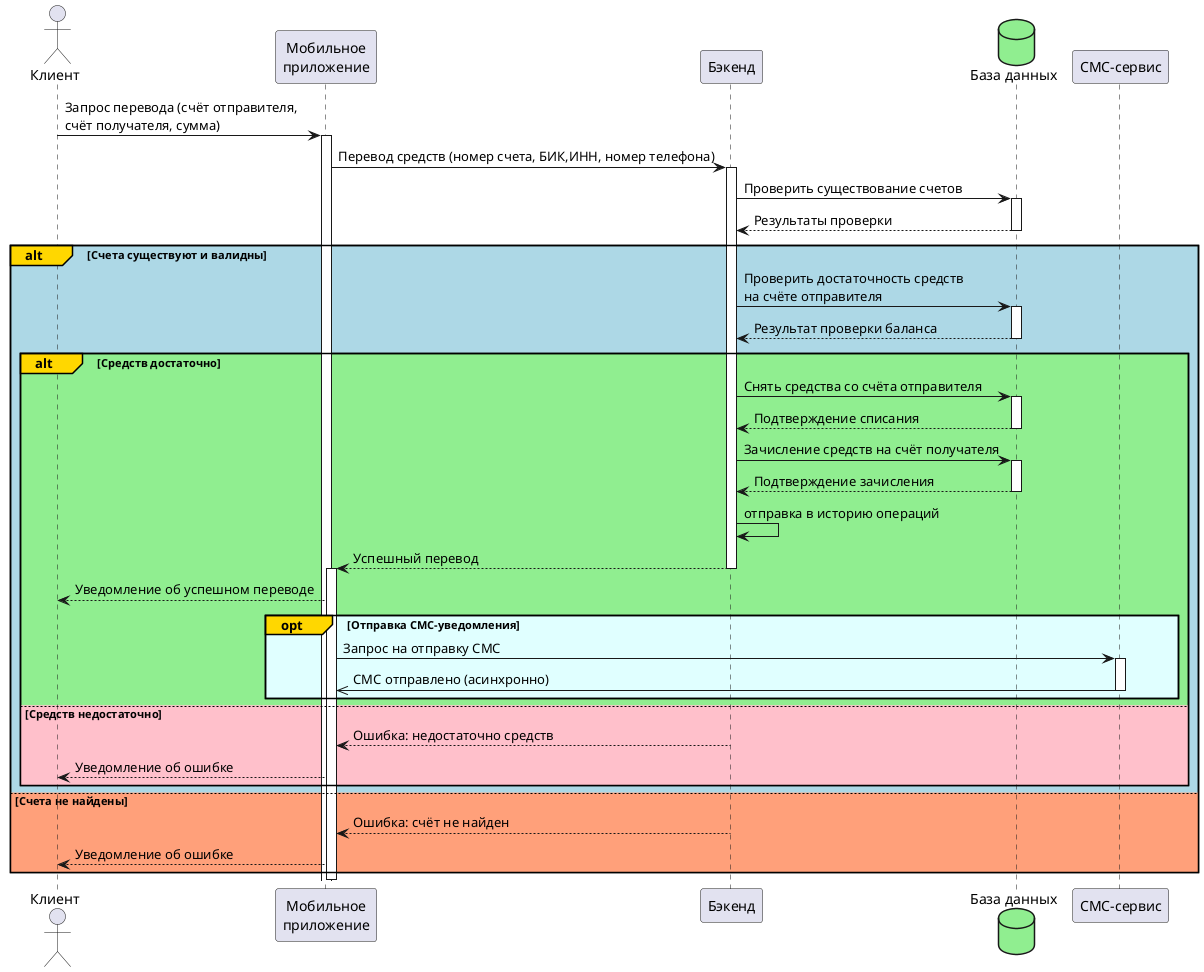 @startuml
actor Клиент
participant "Мобильное\nприложение" as App
participant "Бэкенд" as Backend
database "База данных" as DB #LightGreen
participant "СМС-сервис" as SMS

Клиент -> App: Запрос перевода (счёт отправителя,\nсчёт получателя, сумма)

activate App

App -> Backend: Перевод средств (номер счета, БИК,ИНН, номер телефона)
activate Backend

Backend -> DB: Проверить существование счетов
activate DB
DB --> Backend: Результаты проверки
deactivate DB

alt#Gold #LightBlue Счета существуют и валидны
    Backend -> DB: Проверить достаточность средств\nна счёте отправителя
    activate DB
    DB --> Backend: Результат проверки баланса
    deactivate DB
    
    alt#Gold  #LightGreen Средств достаточно
        Backend -> DB: Снять средства со счёта отправителя
        activate DB
        DB --> Backend: Подтверждение списания
        deactivate DB
        
        Backend -> DB: Зачисление средств на счёт получателя
        activate DB
        DB --> Backend: Подтверждение зачисления
        deactivate DB
        
        Backend -> Backend: отправка в историю операций
        
        Backend --> App: Успешный перевод
        deactivate Backend
        
        activate App
        App --> Клиент: Уведомление об успешном переводе
        
        opt#Gold #LightCyan Отправка СМС-уведомления
            App -> SMS: Запрос на отправку СМС
            activate SMS
            SMS ->> App: СМС отправлено (асинхронно)
            deactivate SMS
        end
        
    else #Pink Средств недостаточно
        Backend --> App: Ошибка: недостаточно средств
        deactivate Backend
        App --> Клиент: Уведомление об ошибке
    end

else #LightSalmon Счета не найдены
    Backend --> App: Ошибка: счёт не найден
    deactivate Backend
    App --> Клиент: Уведомление об ошибке
end

deactivate App
@enduml